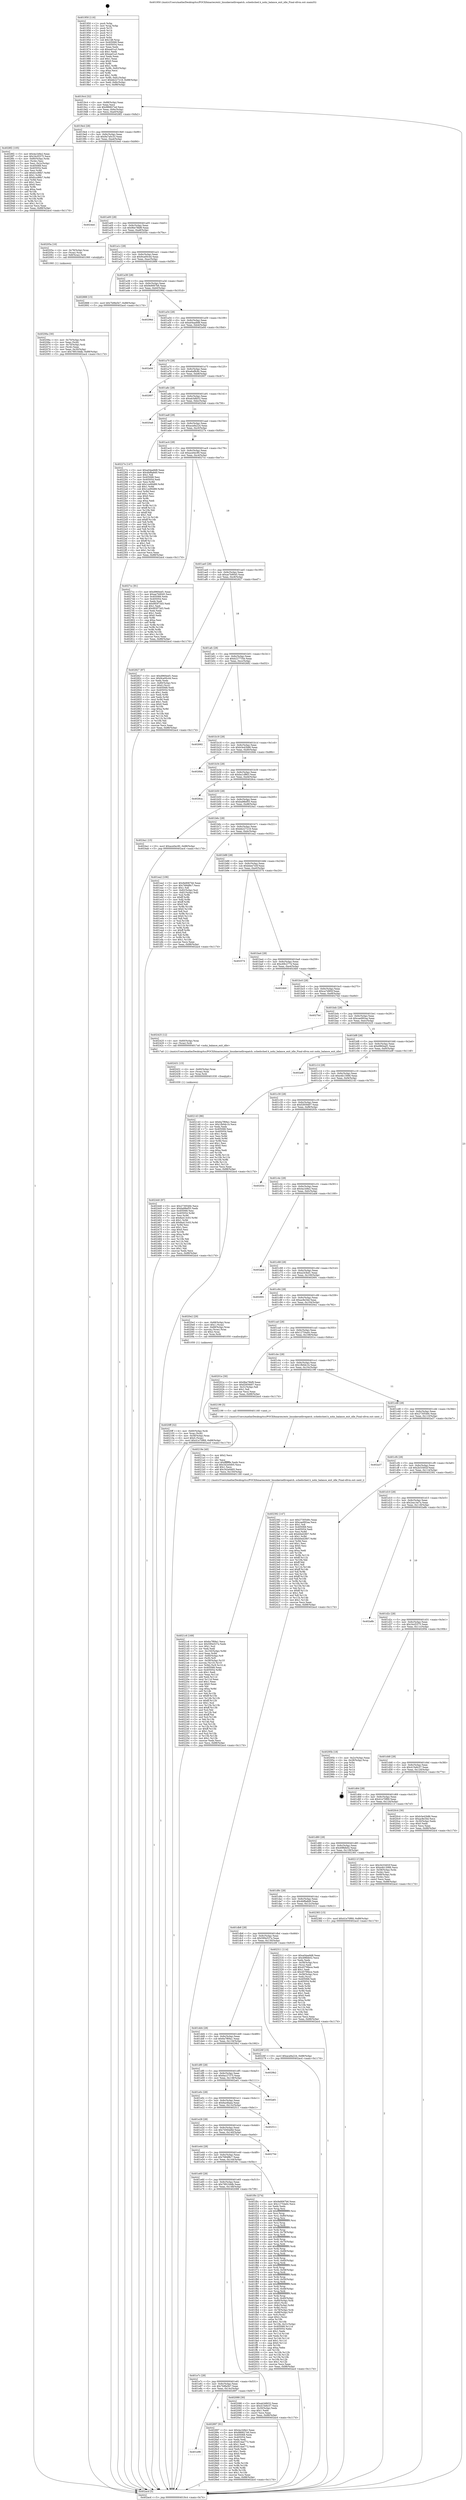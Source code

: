 digraph "0x401950" {
  label = "0x401950 (/mnt/c/Users/mathe/Desktop/tcc/POCII/binaries/extr_linuxkernellivepatch..schedsched.h_nohz_balance_exit_idle_Final-ollvm.out::main(0))"
  labelloc = "t"
  node[shape=record]

  Entry [label="",width=0.3,height=0.3,shape=circle,fillcolor=black,style=filled]
  "0x4019c4" [label="{
     0x4019c4 [32]\l
     | [instrs]\l
     &nbsp;&nbsp;0x4019c4 \<+6\>: mov -0x88(%rbp),%eax\l
     &nbsp;&nbsp;0x4019ca \<+2\>: mov %eax,%ecx\l
     &nbsp;&nbsp;0x4019cc \<+6\>: sub $0x986827ed,%ecx\l
     &nbsp;&nbsp;0x4019d2 \<+6\>: mov %eax,-0x9c(%rbp)\l
     &nbsp;&nbsp;0x4019d8 \<+6\>: mov %ecx,-0xa0(%rbp)\l
     &nbsp;&nbsp;0x4019de \<+6\>: je 00000000004028f2 \<main+0xfa2\>\l
  }"]
  "0x4028f2" [label="{
     0x4028f2 [105]\l
     | [instrs]\l
     &nbsp;&nbsp;0x4028f2 \<+5\>: mov $0x4a1b9e2,%eax\l
     &nbsp;&nbsp;0x4028f7 \<+5\>: mov $0x34cf2575,%ecx\l
     &nbsp;&nbsp;0x4028fc \<+4\>: mov -0x80(%rbp),%rdx\l
     &nbsp;&nbsp;0x402900 \<+2\>: mov (%rdx),%esi\l
     &nbsp;&nbsp;0x402902 \<+3\>: mov %esi,-0x2c(%rbp)\l
     &nbsp;&nbsp;0x402905 \<+7\>: mov 0x405068,%esi\l
     &nbsp;&nbsp;0x40290c \<+7\>: mov 0x405054,%edi\l
     &nbsp;&nbsp;0x402913 \<+3\>: mov %esi,%r8d\l
     &nbsp;&nbsp;0x402916 \<+7\>: add $0xfccc86b7,%r8d\l
     &nbsp;&nbsp;0x40291d \<+4\>: sub $0x1,%r8d\l
     &nbsp;&nbsp;0x402921 \<+7\>: sub $0xfccc86b7,%r8d\l
     &nbsp;&nbsp;0x402928 \<+4\>: imul %r8d,%esi\l
     &nbsp;&nbsp;0x40292c \<+3\>: and $0x1,%esi\l
     &nbsp;&nbsp;0x40292f \<+3\>: cmp $0x0,%esi\l
     &nbsp;&nbsp;0x402932 \<+4\>: sete %r9b\l
     &nbsp;&nbsp;0x402936 \<+3\>: cmp $0xa,%edi\l
     &nbsp;&nbsp;0x402939 \<+4\>: setl %r10b\l
     &nbsp;&nbsp;0x40293d \<+3\>: mov %r9b,%r11b\l
     &nbsp;&nbsp;0x402940 \<+3\>: and %r10b,%r11b\l
     &nbsp;&nbsp;0x402943 \<+3\>: xor %r10b,%r9b\l
     &nbsp;&nbsp;0x402946 \<+3\>: or %r9b,%r11b\l
     &nbsp;&nbsp;0x402949 \<+4\>: test $0x1,%r11b\l
     &nbsp;&nbsp;0x40294d \<+3\>: cmovne %ecx,%eax\l
     &nbsp;&nbsp;0x402950 \<+6\>: mov %eax,-0x88(%rbp)\l
     &nbsp;&nbsp;0x402956 \<+5\>: jmp 0000000000402acd \<main+0x117d\>\l
  }"]
  "0x4019e4" [label="{
     0x4019e4 [28]\l
     | [instrs]\l
     &nbsp;&nbsp;0x4019e4 \<+5\>: jmp 00000000004019e9 \<main+0x99\>\l
     &nbsp;&nbsp;0x4019e9 \<+6\>: mov -0x9c(%rbp),%eax\l
     &nbsp;&nbsp;0x4019ef \<+5\>: sub $0x9a7a0c33,%eax\l
     &nbsp;&nbsp;0x4019f4 \<+6\>: mov %eax,-0xa4(%rbp)\l
     &nbsp;&nbsp;0x4019fa \<+6\>: je 00000000004024ed \<main+0xb9d\>\l
  }"]
  Exit [label="",width=0.3,height=0.3,shape=circle,fillcolor=black,style=filled,peripheries=2]
  "0x4024ed" [label="{
     0x4024ed\l
  }", style=dashed]
  "0x401a00" [label="{
     0x401a00 [28]\l
     | [instrs]\l
     &nbsp;&nbsp;0x401a00 \<+5\>: jmp 0000000000401a05 \<main+0xb5\>\l
     &nbsp;&nbsp;0x401a05 \<+6\>: mov -0x9c(%rbp),%eax\l
     &nbsp;&nbsp;0x401a0b \<+5\>: sub $0x9be78bf9,%eax\l
     &nbsp;&nbsp;0x401a10 \<+6\>: mov %eax,-0xa8(%rbp)\l
     &nbsp;&nbsp;0x401a16 \<+6\>: je 000000000040205a \<main+0x70a\>\l
  }"]
  "0x401e98" [label="{
     0x401e98\l
  }", style=dashed]
  "0x40205a" [label="{
     0x40205a [16]\l
     | [instrs]\l
     &nbsp;&nbsp;0x40205a \<+4\>: mov -0x78(%rbp),%rax\l
     &nbsp;&nbsp;0x40205e \<+3\>: mov (%rax),%rax\l
     &nbsp;&nbsp;0x402061 \<+4\>: mov 0x8(%rax),%rdi\l
     &nbsp;&nbsp;0x402065 \<+5\>: call 0000000000401060 \<atoi@plt\>\l
     | [calls]\l
     &nbsp;&nbsp;0x401060 \{1\} (unknown)\l
  }"]
  "0x401a1c" [label="{
     0x401a1c [28]\l
     | [instrs]\l
     &nbsp;&nbsp;0x401a1c \<+5\>: jmp 0000000000401a21 \<main+0xd1\>\l
     &nbsp;&nbsp;0x401a21 \<+6\>: mov -0x9c(%rbp),%eax\l
     &nbsp;&nbsp;0x401a27 \<+5\>: sub $0x9ca00c44,%eax\l
     &nbsp;&nbsp;0x401a2c \<+6\>: mov %eax,-0xac(%rbp)\l
     &nbsp;&nbsp;0x401a32 \<+6\>: je 0000000000402888 \<main+0xf38\>\l
  }"]
  "0x402897" [label="{
     0x402897 [91]\l
     | [instrs]\l
     &nbsp;&nbsp;0x402897 \<+5\>: mov $0x4a1b9e2,%eax\l
     &nbsp;&nbsp;0x40289c \<+5\>: mov $0x986827ed,%ecx\l
     &nbsp;&nbsp;0x4028a1 \<+7\>: mov 0x405068,%edx\l
     &nbsp;&nbsp;0x4028a8 \<+7\>: mov 0x405054,%esi\l
     &nbsp;&nbsp;0x4028af \<+2\>: mov %edx,%edi\l
     &nbsp;&nbsp;0x4028b1 \<+6\>: sub $0x814ae772,%edi\l
     &nbsp;&nbsp;0x4028b7 \<+3\>: sub $0x1,%edi\l
     &nbsp;&nbsp;0x4028ba \<+6\>: add $0x814ae772,%edi\l
     &nbsp;&nbsp;0x4028c0 \<+3\>: imul %edi,%edx\l
     &nbsp;&nbsp;0x4028c3 \<+3\>: and $0x1,%edx\l
     &nbsp;&nbsp;0x4028c6 \<+3\>: cmp $0x0,%edx\l
     &nbsp;&nbsp;0x4028c9 \<+4\>: sete %r8b\l
     &nbsp;&nbsp;0x4028cd \<+3\>: cmp $0xa,%esi\l
     &nbsp;&nbsp;0x4028d0 \<+4\>: setl %r9b\l
     &nbsp;&nbsp;0x4028d4 \<+3\>: mov %r8b,%r10b\l
     &nbsp;&nbsp;0x4028d7 \<+3\>: and %r9b,%r10b\l
     &nbsp;&nbsp;0x4028da \<+3\>: xor %r9b,%r8b\l
     &nbsp;&nbsp;0x4028dd \<+3\>: or %r8b,%r10b\l
     &nbsp;&nbsp;0x4028e0 \<+4\>: test $0x1,%r10b\l
     &nbsp;&nbsp;0x4028e4 \<+3\>: cmovne %ecx,%eax\l
     &nbsp;&nbsp;0x4028e7 \<+6\>: mov %eax,-0x88(%rbp)\l
     &nbsp;&nbsp;0x4028ed \<+5\>: jmp 0000000000402acd \<main+0x117d\>\l
  }"]
  "0x402888" [label="{
     0x402888 [15]\l
     | [instrs]\l
     &nbsp;&nbsp;0x402888 \<+10\>: movl $0x7b9fa5b7,-0x88(%rbp)\l
     &nbsp;&nbsp;0x402892 \<+5\>: jmp 0000000000402acd \<main+0x117d\>\l
  }"]
  "0x401a38" [label="{
     0x401a38 [28]\l
     | [instrs]\l
     &nbsp;&nbsp;0x401a38 \<+5\>: jmp 0000000000401a3d \<main+0xed\>\l
     &nbsp;&nbsp;0x401a3d \<+6\>: mov -0x9c(%rbp),%eax\l
     &nbsp;&nbsp;0x401a43 \<+5\>: sub $0x9e9067b6,%eax\l
     &nbsp;&nbsp;0x401a48 \<+6\>: mov %eax,-0xb0(%rbp)\l
     &nbsp;&nbsp;0x401a4e \<+6\>: je 000000000040296d \<main+0x101d\>\l
  }"]
  "0x402440" [label="{
     0x402440 [97]\l
     | [instrs]\l
     &nbsp;&nbsp;0x402440 \<+5\>: mov $0x2730549c,%ecx\l
     &nbsp;&nbsp;0x402445 \<+5\>: mov $0xba98ef55,%edx\l
     &nbsp;&nbsp;0x40244a \<+7\>: mov 0x405068,%esi\l
     &nbsp;&nbsp;0x402451 \<+8\>: mov 0x405054,%r8d\l
     &nbsp;&nbsp;0x402459 \<+3\>: mov %esi,%r9d\l
     &nbsp;&nbsp;0x40245c \<+7\>: sub $0x8a413c03,%r9d\l
     &nbsp;&nbsp;0x402463 \<+4\>: sub $0x1,%r9d\l
     &nbsp;&nbsp;0x402467 \<+7\>: add $0x8a413c03,%r9d\l
     &nbsp;&nbsp;0x40246e \<+4\>: imul %r9d,%esi\l
     &nbsp;&nbsp;0x402472 \<+3\>: and $0x1,%esi\l
     &nbsp;&nbsp;0x402475 \<+3\>: cmp $0x0,%esi\l
     &nbsp;&nbsp;0x402478 \<+4\>: sete %r10b\l
     &nbsp;&nbsp;0x40247c \<+4\>: cmp $0xa,%r8d\l
     &nbsp;&nbsp;0x402480 \<+4\>: setl %r11b\l
     &nbsp;&nbsp;0x402484 \<+3\>: mov %r10b,%bl\l
     &nbsp;&nbsp;0x402487 \<+3\>: and %r11b,%bl\l
     &nbsp;&nbsp;0x40248a \<+3\>: xor %r11b,%r10b\l
     &nbsp;&nbsp;0x40248d \<+3\>: or %r10b,%bl\l
     &nbsp;&nbsp;0x402490 \<+3\>: test $0x1,%bl\l
     &nbsp;&nbsp;0x402493 \<+3\>: cmovne %edx,%ecx\l
     &nbsp;&nbsp;0x402496 \<+6\>: mov %ecx,-0x88(%rbp)\l
     &nbsp;&nbsp;0x40249c \<+5\>: jmp 0000000000402acd \<main+0x117d\>\l
  }"]
  "0x40296d" [label="{
     0x40296d\l
  }", style=dashed]
  "0x401a54" [label="{
     0x401a54 [28]\l
     | [instrs]\l
     &nbsp;&nbsp;0x401a54 \<+5\>: jmp 0000000000401a59 \<main+0x109\>\l
     &nbsp;&nbsp;0x401a59 \<+6\>: mov -0x9c(%rbp),%eax\l
     &nbsp;&nbsp;0x401a5f \<+5\>: sub $0xa04aa9d8,%eax\l
     &nbsp;&nbsp;0x401a64 \<+6\>: mov %eax,-0xb4(%rbp)\l
     &nbsp;&nbsp;0x401a6a \<+6\>: je 0000000000402a0d \<main+0x10bd\>\l
  }"]
  "0x402431" [label="{
     0x402431 [15]\l
     | [instrs]\l
     &nbsp;&nbsp;0x402431 \<+4\>: mov -0x60(%rbp),%rax\l
     &nbsp;&nbsp;0x402435 \<+3\>: mov (%rax),%rax\l
     &nbsp;&nbsp;0x402438 \<+3\>: mov %rax,%rdi\l
     &nbsp;&nbsp;0x40243b \<+5\>: call 0000000000401030 \<free@plt\>\l
     | [calls]\l
     &nbsp;&nbsp;0x401030 \{1\} (unknown)\l
  }"]
  "0x402a0d" [label="{
     0x402a0d\l
  }", style=dashed]
  "0x401a70" [label="{
     0x401a70 [28]\l
     | [instrs]\l
     &nbsp;&nbsp;0x401a70 \<+5\>: jmp 0000000000401a75 \<main+0x125\>\l
     &nbsp;&nbsp;0x401a75 \<+6\>: mov -0x9c(%rbp),%eax\l
     &nbsp;&nbsp;0x401a7b \<+5\>: sub $0xa6af8c8c,%eax\l
     &nbsp;&nbsp;0x401a80 \<+6\>: mov %eax,-0xb8(%rbp)\l
     &nbsp;&nbsp;0x401a86 \<+6\>: je 0000000000402607 \<main+0xcb7\>\l
  }"]
  "0x4021c6" [label="{
     0x4021c6 [169]\l
     | [instrs]\l
     &nbsp;&nbsp;0x4021c6 \<+5\>: mov $0x6a7f69a1,%ecx\l
     &nbsp;&nbsp;0x4021cb \<+5\>: mov $0x590e537e,%edx\l
     &nbsp;&nbsp;0x4021d0 \<+3\>: mov $0x1,%sil\l
     &nbsp;&nbsp;0x4021d3 \<+2\>: xor %edi,%edi\l
     &nbsp;&nbsp;0x4021d5 \<+7\>: mov -0x150(%rbp),%r8d\l
     &nbsp;&nbsp;0x4021dc \<+4\>: imul %eax,%r8d\l
     &nbsp;&nbsp;0x4021e0 \<+4\>: mov -0x60(%rbp),%r9\l
     &nbsp;&nbsp;0x4021e4 \<+3\>: mov (%r9),%r9\l
     &nbsp;&nbsp;0x4021e7 \<+4\>: mov -0x58(%rbp),%r10\l
     &nbsp;&nbsp;0x4021eb \<+3\>: movslq (%r10),%r10\l
     &nbsp;&nbsp;0x4021ee \<+4\>: mov %r8d,(%r9,%r10,4)\l
     &nbsp;&nbsp;0x4021f2 \<+7\>: mov 0x405068,%eax\l
     &nbsp;&nbsp;0x4021f9 \<+8\>: mov 0x405054,%r8d\l
     &nbsp;&nbsp;0x402201 \<+3\>: sub $0x1,%edi\l
     &nbsp;&nbsp;0x402204 \<+3\>: mov %eax,%r11d\l
     &nbsp;&nbsp;0x402207 \<+3\>: add %edi,%r11d\l
     &nbsp;&nbsp;0x40220a \<+4\>: imul %r11d,%eax\l
     &nbsp;&nbsp;0x40220e \<+3\>: and $0x1,%eax\l
     &nbsp;&nbsp;0x402211 \<+3\>: cmp $0x0,%eax\l
     &nbsp;&nbsp;0x402214 \<+3\>: sete %bl\l
     &nbsp;&nbsp;0x402217 \<+4\>: cmp $0xa,%r8d\l
     &nbsp;&nbsp;0x40221b \<+4\>: setl %r14b\l
     &nbsp;&nbsp;0x40221f \<+3\>: mov %bl,%r15b\l
     &nbsp;&nbsp;0x402222 \<+4\>: xor $0xff,%r15b\l
     &nbsp;&nbsp;0x402226 \<+3\>: mov %r14b,%r12b\l
     &nbsp;&nbsp;0x402229 \<+4\>: xor $0xff,%r12b\l
     &nbsp;&nbsp;0x40222d \<+4\>: xor $0x1,%sil\l
     &nbsp;&nbsp;0x402231 \<+3\>: mov %r15b,%r13b\l
     &nbsp;&nbsp;0x402234 \<+4\>: and $0xff,%r13b\l
     &nbsp;&nbsp;0x402238 \<+3\>: and %sil,%bl\l
     &nbsp;&nbsp;0x40223b \<+3\>: mov %r12b,%al\l
     &nbsp;&nbsp;0x40223e \<+2\>: and $0xff,%al\l
     &nbsp;&nbsp;0x402240 \<+3\>: and %sil,%r14b\l
     &nbsp;&nbsp;0x402243 \<+3\>: or %bl,%r13b\l
     &nbsp;&nbsp;0x402246 \<+3\>: or %r14b,%al\l
     &nbsp;&nbsp;0x402249 \<+3\>: xor %al,%r13b\l
     &nbsp;&nbsp;0x40224c \<+3\>: or %r12b,%r15b\l
     &nbsp;&nbsp;0x40224f \<+4\>: xor $0xff,%r15b\l
     &nbsp;&nbsp;0x402253 \<+4\>: or $0x1,%sil\l
     &nbsp;&nbsp;0x402257 \<+3\>: and %sil,%r15b\l
     &nbsp;&nbsp;0x40225a \<+3\>: or %r15b,%r13b\l
     &nbsp;&nbsp;0x40225d \<+4\>: test $0x1,%r13b\l
     &nbsp;&nbsp;0x402261 \<+3\>: cmovne %edx,%ecx\l
     &nbsp;&nbsp;0x402264 \<+6\>: mov %ecx,-0x88(%rbp)\l
     &nbsp;&nbsp;0x40226a \<+5\>: jmp 0000000000402acd \<main+0x117d\>\l
  }"]
  "0x402607" [label="{
     0x402607\l
  }", style=dashed]
  "0x401a8c" [label="{
     0x401a8c [28]\l
     | [instrs]\l
     &nbsp;&nbsp;0x401a8c \<+5\>: jmp 0000000000401a91 \<main+0x141\>\l
     &nbsp;&nbsp;0x401a91 \<+6\>: mov -0x9c(%rbp),%eax\l
     &nbsp;&nbsp;0x401a97 \<+5\>: sub $0xab3dfd32,%eax\l
     &nbsp;&nbsp;0x401a9c \<+6\>: mov %eax,-0xbc(%rbp)\l
     &nbsp;&nbsp;0x401aa2 \<+6\>: je 00000000004020a6 \<main+0x756\>\l
  }"]
  "0x40219e" [label="{
     0x40219e [40]\l
     | [instrs]\l
     &nbsp;&nbsp;0x40219e \<+5\>: mov $0x2,%ecx\l
     &nbsp;&nbsp;0x4021a3 \<+1\>: cltd\l
     &nbsp;&nbsp;0x4021a4 \<+2\>: idiv %ecx\l
     &nbsp;&nbsp;0x4021a6 \<+6\>: imul $0xfffffffe,%edx,%ecx\l
     &nbsp;&nbsp;0x4021ac \<+6\>: sub $0x342e0d05,%ecx\l
     &nbsp;&nbsp;0x4021b2 \<+3\>: add $0x1,%ecx\l
     &nbsp;&nbsp;0x4021b5 \<+6\>: add $0x342e0d05,%ecx\l
     &nbsp;&nbsp;0x4021bb \<+6\>: mov %ecx,-0x150(%rbp)\l
     &nbsp;&nbsp;0x4021c1 \<+5\>: call 0000000000401160 \<next_i\>\l
     | [calls]\l
     &nbsp;&nbsp;0x401160 \{1\} (/mnt/c/Users/mathe/Desktop/tcc/POCII/binaries/extr_linuxkernellivepatch..schedsched.h_nohz_balance_exit_idle_Final-ollvm.out::next_i)\l
  }"]
  "0x4020a6" [label="{
     0x4020a6\l
  }", style=dashed]
  "0x401aa8" [label="{
     0x401aa8 [28]\l
     | [instrs]\l
     &nbsp;&nbsp;0x401aa8 \<+5\>: jmp 0000000000401aad \<main+0x15d\>\l
     &nbsp;&nbsp;0x401aad \<+6\>: mov -0x9c(%rbp),%eax\l
     &nbsp;&nbsp;0x401ab3 \<+5\>: sub $0xaca9a224,%eax\l
     &nbsp;&nbsp;0x401ab8 \<+6\>: mov %eax,-0xc0(%rbp)\l
     &nbsp;&nbsp;0x401abe \<+6\>: je 000000000040227e \<main+0x92e\>\l
  }"]
  "0x4020ff" [label="{
     0x4020ff [32]\l
     | [instrs]\l
     &nbsp;&nbsp;0x4020ff \<+4\>: mov -0x60(%rbp),%rdi\l
     &nbsp;&nbsp;0x402103 \<+3\>: mov %rax,(%rdi)\l
     &nbsp;&nbsp;0x402106 \<+4\>: mov -0x58(%rbp),%rax\l
     &nbsp;&nbsp;0x40210a \<+6\>: movl $0x0,(%rax)\l
     &nbsp;&nbsp;0x402110 \<+10\>: movl $0x41e70f69,-0x88(%rbp)\l
     &nbsp;&nbsp;0x40211a \<+5\>: jmp 0000000000402acd \<main+0x117d\>\l
  }"]
  "0x40227e" [label="{
     0x40227e [147]\l
     | [instrs]\l
     &nbsp;&nbsp;0x40227e \<+5\>: mov $0xa04aa9d8,%eax\l
     &nbsp;&nbsp;0x402283 \<+5\>: mov $0x4bf8a8d0,%ecx\l
     &nbsp;&nbsp;0x402288 \<+2\>: mov $0x1,%dl\l
     &nbsp;&nbsp;0x40228a \<+7\>: mov 0x405068,%esi\l
     &nbsp;&nbsp;0x402291 \<+7\>: mov 0x405054,%edi\l
     &nbsp;&nbsp;0x402298 \<+3\>: mov %esi,%r8d\l
     &nbsp;&nbsp;0x40229b \<+7\>: add $0x1ce90d89,%r8d\l
     &nbsp;&nbsp;0x4022a2 \<+4\>: sub $0x1,%r8d\l
     &nbsp;&nbsp;0x4022a6 \<+7\>: sub $0x1ce90d89,%r8d\l
     &nbsp;&nbsp;0x4022ad \<+4\>: imul %r8d,%esi\l
     &nbsp;&nbsp;0x4022b1 \<+3\>: and $0x1,%esi\l
     &nbsp;&nbsp;0x4022b4 \<+3\>: cmp $0x0,%esi\l
     &nbsp;&nbsp;0x4022b7 \<+4\>: sete %r9b\l
     &nbsp;&nbsp;0x4022bb \<+3\>: cmp $0xa,%edi\l
     &nbsp;&nbsp;0x4022be \<+4\>: setl %r10b\l
     &nbsp;&nbsp;0x4022c2 \<+3\>: mov %r9b,%r11b\l
     &nbsp;&nbsp;0x4022c5 \<+4\>: xor $0xff,%r11b\l
     &nbsp;&nbsp;0x4022c9 \<+3\>: mov %r10b,%bl\l
     &nbsp;&nbsp;0x4022cc \<+3\>: xor $0xff,%bl\l
     &nbsp;&nbsp;0x4022cf \<+3\>: xor $0x1,%dl\l
     &nbsp;&nbsp;0x4022d2 \<+3\>: mov %r11b,%r14b\l
     &nbsp;&nbsp;0x4022d5 \<+4\>: and $0xff,%r14b\l
     &nbsp;&nbsp;0x4022d9 \<+3\>: and %dl,%r9b\l
     &nbsp;&nbsp;0x4022dc \<+3\>: mov %bl,%r15b\l
     &nbsp;&nbsp;0x4022df \<+4\>: and $0xff,%r15b\l
     &nbsp;&nbsp;0x4022e3 \<+3\>: and %dl,%r10b\l
     &nbsp;&nbsp;0x4022e6 \<+3\>: or %r9b,%r14b\l
     &nbsp;&nbsp;0x4022e9 \<+3\>: or %r10b,%r15b\l
     &nbsp;&nbsp;0x4022ec \<+3\>: xor %r15b,%r14b\l
     &nbsp;&nbsp;0x4022ef \<+3\>: or %bl,%r11b\l
     &nbsp;&nbsp;0x4022f2 \<+4\>: xor $0xff,%r11b\l
     &nbsp;&nbsp;0x4022f6 \<+3\>: or $0x1,%dl\l
     &nbsp;&nbsp;0x4022f9 \<+3\>: and %dl,%r11b\l
     &nbsp;&nbsp;0x4022fc \<+3\>: or %r11b,%r14b\l
     &nbsp;&nbsp;0x4022ff \<+4\>: test $0x1,%r14b\l
     &nbsp;&nbsp;0x402303 \<+3\>: cmovne %ecx,%eax\l
     &nbsp;&nbsp;0x402306 \<+6\>: mov %eax,-0x88(%rbp)\l
     &nbsp;&nbsp;0x40230c \<+5\>: jmp 0000000000402acd \<main+0x117d\>\l
  }"]
  "0x401ac4" [label="{
     0x401ac4 [28]\l
     | [instrs]\l
     &nbsp;&nbsp;0x401ac4 \<+5\>: jmp 0000000000401ac9 \<main+0x179\>\l
     &nbsp;&nbsp;0x401ac9 \<+6\>: mov -0x9c(%rbp),%eax\l
     &nbsp;&nbsp;0x401acf \<+5\>: sub $0xace0ec90,%eax\l
     &nbsp;&nbsp;0x401ad4 \<+6\>: mov %eax,-0xc4(%rbp)\l
     &nbsp;&nbsp;0x401ada \<+6\>: je 00000000004027cc \<main+0xe7c\>\l
  }"]
  "0x401e7c" [label="{
     0x401e7c [28]\l
     | [instrs]\l
     &nbsp;&nbsp;0x401e7c \<+5\>: jmp 0000000000401e81 \<main+0x531\>\l
     &nbsp;&nbsp;0x401e81 \<+6\>: mov -0x9c(%rbp),%eax\l
     &nbsp;&nbsp;0x401e87 \<+5\>: sub $0x7b9fa5b7,%eax\l
     &nbsp;&nbsp;0x401e8c \<+6\>: mov %eax,-0x14c(%rbp)\l
     &nbsp;&nbsp;0x401e92 \<+6\>: je 0000000000402897 \<main+0xf47\>\l
  }"]
  "0x4027cc" [label="{
     0x4027cc [91]\l
     | [instrs]\l
     &nbsp;&nbsp;0x4027cc \<+5\>: mov $0xd960eef1,%eax\l
     &nbsp;&nbsp;0x4027d1 \<+5\>: mov $0xae7b9045,%ecx\l
     &nbsp;&nbsp;0x4027d6 \<+7\>: mov 0x405068,%edx\l
     &nbsp;&nbsp;0x4027dd \<+7\>: mov 0x405054,%esi\l
     &nbsp;&nbsp;0x4027e4 \<+2\>: mov %edx,%edi\l
     &nbsp;&nbsp;0x4027e6 \<+6\>: sub $0x993f73d3,%edi\l
     &nbsp;&nbsp;0x4027ec \<+3\>: sub $0x1,%edi\l
     &nbsp;&nbsp;0x4027ef \<+6\>: add $0x993f73d3,%edi\l
     &nbsp;&nbsp;0x4027f5 \<+3\>: imul %edi,%edx\l
     &nbsp;&nbsp;0x4027f8 \<+3\>: and $0x1,%edx\l
     &nbsp;&nbsp;0x4027fb \<+3\>: cmp $0x0,%edx\l
     &nbsp;&nbsp;0x4027fe \<+4\>: sete %r8b\l
     &nbsp;&nbsp;0x402802 \<+3\>: cmp $0xa,%esi\l
     &nbsp;&nbsp;0x402805 \<+4\>: setl %r9b\l
     &nbsp;&nbsp;0x402809 \<+3\>: mov %r8b,%r10b\l
     &nbsp;&nbsp;0x40280c \<+3\>: and %r9b,%r10b\l
     &nbsp;&nbsp;0x40280f \<+3\>: xor %r9b,%r8b\l
     &nbsp;&nbsp;0x402812 \<+3\>: or %r8b,%r10b\l
     &nbsp;&nbsp;0x402815 \<+4\>: test $0x1,%r10b\l
     &nbsp;&nbsp;0x402819 \<+3\>: cmovne %ecx,%eax\l
     &nbsp;&nbsp;0x40281c \<+6\>: mov %eax,-0x88(%rbp)\l
     &nbsp;&nbsp;0x402822 \<+5\>: jmp 0000000000402acd \<main+0x117d\>\l
  }"]
  "0x401ae0" [label="{
     0x401ae0 [28]\l
     | [instrs]\l
     &nbsp;&nbsp;0x401ae0 \<+5\>: jmp 0000000000401ae5 \<main+0x195\>\l
     &nbsp;&nbsp;0x401ae5 \<+6\>: mov -0x9c(%rbp),%eax\l
     &nbsp;&nbsp;0x401aeb \<+5\>: sub $0xae7b9045,%eax\l
     &nbsp;&nbsp;0x401af0 \<+6\>: mov %eax,-0xc8(%rbp)\l
     &nbsp;&nbsp;0x401af6 \<+6\>: je 0000000000402827 \<main+0xed7\>\l
  }"]
  "0x402088" [label="{
     0x402088 [30]\l
     | [instrs]\l
     &nbsp;&nbsp;0x402088 \<+5\>: mov $0xab3dfd32,%eax\l
     &nbsp;&nbsp;0x40208d \<+5\>: mov $0x415e6c57,%ecx\l
     &nbsp;&nbsp;0x402092 \<+3\>: mov -0x30(%rbp),%edx\l
     &nbsp;&nbsp;0x402095 \<+3\>: cmp $0x1,%edx\l
     &nbsp;&nbsp;0x402098 \<+3\>: cmovl %ecx,%eax\l
     &nbsp;&nbsp;0x40209b \<+6\>: mov %eax,-0x88(%rbp)\l
     &nbsp;&nbsp;0x4020a1 \<+5\>: jmp 0000000000402acd \<main+0x117d\>\l
  }"]
  "0x402827" [label="{
     0x402827 [97]\l
     | [instrs]\l
     &nbsp;&nbsp;0x402827 \<+5\>: mov $0xd960eef1,%eax\l
     &nbsp;&nbsp;0x40282c \<+5\>: mov $0x9ca00c44,%ecx\l
     &nbsp;&nbsp;0x402831 \<+2\>: xor %edx,%edx\l
     &nbsp;&nbsp;0x402833 \<+4\>: mov -0x80(%rbp),%rsi\l
     &nbsp;&nbsp;0x402837 \<+6\>: movl $0x0,(%rsi)\l
     &nbsp;&nbsp;0x40283d \<+7\>: mov 0x405068,%edi\l
     &nbsp;&nbsp;0x402844 \<+8\>: mov 0x405054,%r8d\l
     &nbsp;&nbsp;0x40284c \<+3\>: sub $0x1,%edx\l
     &nbsp;&nbsp;0x40284f \<+3\>: mov %edi,%r9d\l
     &nbsp;&nbsp;0x402852 \<+3\>: add %edx,%r9d\l
     &nbsp;&nbsp;0x402855 \<+4\>: imul %r9d,%edi\l
     &nbsp;&nbsp;0x402859 \<+3\>: and $0x1,%edi\l
     &nbsp;&nbsp;0x40285c \<+3\>: cmp $0x0,%edi\l
     &nbsp;&nbsp;0x40285f \<+4\>: sete %r10b\l
     &nbsp;&nbsp;0x402863 \<+4\>: cmp $0xa,%r8d\l
     &nbsp;&nbsp;0x402867 \<+4\>: setl %r11b\l
     &nbsp;&nbsp;0x40286b \<+3\>: mov %r10b,%bl\l
     &nbsp;&nbsp;0x40286e \<+3\>: and %r11b,%bl\l
     &nbsp;&nbsp;0x402871 \<+3\>: xor %r11b,%r10b\l
     &nbsp;&nbsp;0x402874 \<+3\>: or %r10b,%bl\l
     &nbsp;&nbsp;0x402877 \<+3\>: test $0x1,%bl\l
     &nbsp;&nbsp;0x40287a \<+3\>: cmovne %ecx,%eax\l
     &nbsp;&nbsp;0x40287d \<+6\>: mov %eax,-0x88(%rbp)\l
     &nbsp;&nbsp;0x402883 \<+5\>: jmp 0000000000402acd \<main+0x117d\>\l
  }"]
  "0x401afc" [label="{
     0x401afc [28]\l
     | [instrs]\l
     &nbsp;&nbsp;0x401afc \<+5\>: jmp 0000000000401b01 \<main+0x1b1\>\l
     &nbsp;&nbsp;0x401b01 \<+6\>: mov -0x9c(%rbp),%eax\l
     &nbsp;&nbsp;0x401b07 \<+5\>: sub $0xb227735e,%eax\l
     &nbsp;&nbsp;0x401b0c \<+6\>: mov %eax,-0xcc(%rbp)\l
     &nbsp;&nbsp;0x401b12 \<+6\>: je 0000000000402682 \<main+0xd32\>\l
  }"]
  "0x40206a" [label="{
     0x40206a [30]\l
     | [instrs]\l
     &nbsp;&nbsp;0x40206a \<+4\>: mov -0x70(%rbp),%rdi\l
     &nbsp;&nbsp;0x40206e \<+2\>: mov %eax,(%rdi)\l
     &nbsp;&nbsp;0x402070 \<+4\>: mov -0x70(%rbp),%rdi\l
     &nbsp;&nbsp;0x402074 \<+2\>: mov (%rdi),%eax\l
     &nbsp;&nbsp;0x402076 \<+3\>: mov %eax,-0x30(%rbp)\l
     &nbsp;&nbsp;0x402079 \<+10\>: movl $0x78910ddb,-0x88(%rbp)\l
     &nbsp;&nbsp;0x402083 \<+5\>: jmp 0000000000402acd \<main+0x117d\>\l
  }"]
  "0x402682" [label="{
     0x402682\l
  }", style=dashed]
  "0x401b18" [label="{
     0x401b18 [28]\l
     | [instrs]\l
     &nbsp;&nbsp;0x401b18 \<+5\>: jmp 0000000000401b1d \<main+0x1cd\>\l
     &nbsp;&nbsp;0x401b1d \<+6\>: mov -0x9c(%rbp),%eax\l
     &nbsp;&nbsp;0x401b23 \<+5\>: sub $0xb3e42b86,%eax\l
     &nbsp;&nbsp;0x401b28 \<+6\>: mov %eax,-0xd0(%rbp)\l
     &nbsp;&nbsp;0x401b2e \<+6\>: je 00000000004026bb \<main+0xd6b\>\l
  }"]
  "0x401e60" [label="{
     0x401e60 [28]\l
     | [instrs]\l
     &nbsp;&nbsp;0x401e60 \<+5\>: jmp 0000000000401e65 \<main+0x515\>\l
     &nbsp;&nbsp;0x401e65 \<+6\>: mov -0x9c(%rbp),%eax\l
     &nbsp;&nbsp;0x401e6b \<+5\>: sub $0x78910ddb,%eax\l
     &nbsp;&nbsp;0x401e70 \<+6\>: mov %eax,-0x148(%rbp)\l
     &nbsp;&nbsp;0x401e76 \<+6\>: je 0000000000402088 \<main+0x738\>\l
  }"]
  "0x4026bb" [label="{
     0x4026bb\l
  }", style=dashed]
  "0x401b34" [label="{
     0x401b34 [28]\l
     | [instrs]\l
     &nbsp;&nbsp;0x401b34 \<+5\>: jmp 0000000000401b39 \<main+0x1e9\>\l
     &nbsp;&nbsp;0x401b39 \<+6\>: mov -0x9c(%rbp),%eax\l
     &nbsp;&nbsp;0x401b3f \<+5\>: sub $0xba1cf863,%eax\l
     &nbsp;&nbsp;0x401b44 \<+6\>: mov %eax,-0xd4(%rbp)\l
     &nbsp;&nbsp;0x401b4a \<+6\>: je 00000000004026ca \<main+0xd7a\>\l
  }"]
  "0x401f0c" [label="{
     0x401f0c [274]\l
     | [instrs]\l
     &nbsp;&nbsp;0x401f0c \<+5\>: mov $0x9e9067b6,%eax\l
     &nbsp;&nbsp;0x401f11 \<+5\>: mov $0x12754a0c,%ecx\l
     &nbsp;&nbsp;0x401f16 \<+2\>: xor %edx,%edx\l
     &nbsp;&nbsp;0x401f18 \<+3\>: mov %rsp,%rsi\l
     &nbsp;&nbsp;0x401f1b \<+4\>: add $0xfffffffffffffff0,%rsi\l
     &nbsp;&nbsp;0x401f1f \<+3\>: mov %rsi,%rsp\l
     &nbsp;&nbsp;0x401f22 \<+4\>: mov %rsi,-0x80(%rbp)\l
     &nbsp;&nbsp;0x401f26 \<+3\>: mov %rsp,%rsi\l
     &nbsp;&nbsp;0x401f29 \<+4\>: add $0xfffffffffffffff0,%rsi\l
     &nbsp;&nbsp;0x401f2d \<+3\>: mov %rsi,%rsp\l
     &nbsp;&nbsp;0x401f30 \<+3\>: mov %rsp,%rdi\l
     &nbsp;&nbsp;0x401f33 \<+4\>: add $0xfffffffffffffff0,%rdi\l
     &nbsp;&nbsp;0x401f37 \<+3\>: mov %rdi,%rsp\l
     &nbsp;&nbsp;0x401f3a \<+4\>: mov %rdi,-0x78(%rbp)\l
     &nbsp;&nbsp;0x401f3e \<+3\>: mov %rsp,%rdi\l
     &nbsp;&nbsp;0x401f41 \<+4\>: add $0xfffffffffffffff0,%rdi\l
     &nbsp;&nbsp;0x401f45 \<+3\>: mov %rdi,%rsp\l
     &nbsp;&nbsp;0x401f48 \<+4\>: mov %rdi,-0x70(%rbp)\l
     &nbsp;&nbsp;0x401f4c \<+3\>: mov %rsp,%rdi\l
     &nbsp;&nbsp;0x401f4f \<+4\>: add $0xfffffffffffffff0,%rdi\l
     &nbsp;&nbsp;0x401f53 \<+3\>: mov %rdi,%rsp\l
     &nbsp;&nbsp;0x401f56 \<+4\>: mov %rdi,-0x68(%rbp)\l
     &nbsp;&nbsp;0x401f5a \<+3\>: mov %rsp,%rdi\l
     &nbsp;&nbsp;0x401f5d \<+4\>: add $0xfffffffffffffff0,%rdi\l
     &nbsp;&nbsp;0x401f61 \<+3\>: mov %rdi,%rsp\l
     &nbsp;&nbsp;0x401f64 \<+4\>: mov %rdi,-0x60(%rbp)\l
     &nbsp;&nbsp;0x401f68 \<+3\>: mov %rsp,%rdi\l
     &nbsp;&nbsp;0x401f6b \<+4\>: add $0xfffffffffffffff0,%rdi\l
     &nbsp;&nbsp;0x401f6f \<+3\>: mov %rdi,%rsp\l
     &nbsp;&nbsp;0x401f72 \<+4\>: mov %rdi,-0x58(%rbp)\l
     &nbsp;&nbsp;0x401f76 \<+3\>: mov %rsp,%rdi\l
     &nbsp;&nbsp;0x401f79 \<+4\>: add $0xfffffffffffffff0,%rdi\l
     &nbsp;&nbsp;0x401f7d \<+3\>: mov %rdi,%rsp\l
     &nbsp;&nbsp;0x401f80 \<+4\>: mov %rdi,-0x50(%rbp)\l
     &nbsp;&nbsp;0x401f84 \<+3\>: mov %rsp,%rdi\l
     &nbsp;&nbsp;0x401f87 \<+4\>: add $0xfffffffffffffff0,%rdi\l
     &nbsp;&nbsp;0x401f8b \<+3\>: mov %rdi,%rsp\l
     &nbsp;&nbsp;0x401f8e \<+4\>: mov %rdi,-0x48(%rbp)\l
     &nbsp;&nbsp;0x401f92 \<+3\>: mov %rsp,%rdi\l
     &nbsp;&nbsp;0x401f95 \<+4\>: add $0xfffffffffffffff0,%rdi\l
     &nbsp;&nbsp;0x401f99 \<+3\>: mov %rdi,%rsp\l
     &nbsp;&nbsp;0x401f9c \<+4\>: mov %rdi,-0x40(%rbp)\l
     &nbsp;&nbsp;0x401fa0 \<+4\>: mov -0x80(%rbp),%rdi\l
     &nbsp;&nbsp;0x401fa4 \<+6\>: movl $0x0,(%rdi)\l
     &nbsp;&nbsp;0x401faa \<+7\>: mov -0x8c(%rbp),%r8d\l
     &nbsp;&nbsp;0x401fb1 \<+3\>: mov %r8d,(%rsi)\l
     &nbsp;&nbsp;0x401fb4 \<+4\>: mov -0x78(%rbp),%rdi\l
     &nbsp;&nbsp;0x401fb8 \<+7\>: mov -0x98(%rbp),%r9\l
     &nbsp;&nbsp;0x401fbf \<+3\>: mov %r9,(%rdi)\l
     &nbsp;&nbsp;0x401fc2 \<+3\>: cmpl $0x2,(%rsi)\l
     &nbsp;&nbsp;0x401fc5 \<+4\>: setne %r10b\l
     &nbsp;&nbsp;0x401fc9 \<+4\>: and $0x1,%r10b\l
     &nbsp;&nbsp;0x401fcd \<+4\>: mov %r10b,-0x31(%rbp)\l
     &nbsp;&nbsp;0x401fd1 \<+8\>: mov 0x405068,%r11d\l
     &nbsp;&nbsp;0x401fd9 \<+7\>: mov 0x405054,%ebx\l
     &nbsp;&nbsp;0x401fe0 \<+3\>: sub $0x1,%edx\l
     &nbsp;&nbsp;0x401fe3 \<+3\>: mov %r11d,%r14d\l
     &nbsp;&nbsp;0x401fe6 \<+3\>: add %edx,%r14d\l
     &nbsp;&nbsp;0x401fe9 \<+4\>: imul %r14d,%r11d\l
     &nbsp;&nbsp;0x401fed \<+4\>: and $0x1,%r11d\l
     &nbsp;&nbsp;0x401ff1 \<+4\>: cmp $0x0,%r11d\l
     &nbsp;&nbsp;0x401ff5 \<+4\>: sete %r10b\l
     &nbsp;&nbsp;0x401ff9 \<+3\>: cmp $0xa,%ebx\l
     &nbsp;&nbsp;0x401ffc \<+4\>: setl %r15b\l
     &nbsp;&nbsp;0x402000 \<+3\>: mov %r10b,%r12b\l
     &nbsp;&nbsp;0x402003 \<+3\>: and %r15b,%r12b\l
     &nbsp;&nbsp;0x402006 \<+3\>: xor %r15b,%r10b\l
     &nbsp;&nbsp;0x402009 \<+3\>: or %r10b,%r12b\l
     &nbsp;&nbsp;0x40200c \<+4\>: test $0x1,%r12b\l
     &nbsp;&nbsp;0x402010 \<+3\>: cmovne %ecx,%eax\l
     &nbsp;&nbsp;0x402013 \<+6\>: mov %eax,-0x88(%rbp)\l
     &nbsp;&nbsp;0x402019 \<+5\>: jmp 0000000000402acd \<main+0x117d\>\l
  }"]
  "0x4026ca" [label="{
     0x4026ca\l
  }", style=dashed]
  "0x401b50" [label="{
     0x401b50 [28]\l
     | [instrs]\l
     &nbsp;&nbsp;0x401b50 \<+5\>: jmp 0000000000401b55 \<main+0x205\>\l
     &nbsp;&nbsp;0x401b55 \<+6\>: mov -0x9c(%rbp),%eax\l
     &nbsp;&nbsp;0x401b5b \<+5\>: sub $0xba98ef55,%eax\l
     &nbsp;&nbsp;0x401b60 \<+6\>: mov %eax,-0xd8(%rbp)\l
     &nbsp;&nbsp;0x401b66 \<+6\>: je 00000000004024a1 \<main+0xb51\>\l
  }"]
  "0x401e44" [label="{
     0x401e44 [28]\l
     | [instrs]\l
     &nbsp;&nbsp;0x401e44 \<+5\>: jmp 0000000000401e49 \<main+0x4f9\>\l
     &nbsp;&nbsp;0x401e49 \<+6\>: mov -0x9c(%rbp),%eax\l
     &nbsp;&nbsp;0x401e4f \<+5\>: sub $0x7684f8c7,%eax\l
     &nbsp;&nbsp;0x401e54 \<+6\>: mov %eax,-0x144(%rbp)\l
     &nbsp;&nbsp;0x401e5a \<+6\>: je 0000000000401f0c \<main+0x5bc\>\l
  }"]
  "0x4024a1" [label="{
     0x4024a1 [15]\l
     | [instrs]\l
     &nbsp;&nbsp;0x4024a1 \<+10\>: movl $0xace0ec90,-0x88(%rbp)\l
     &nbsp;&nbsp;0x4024ab \<+5\>: jmp 0000000000402acd \<main+0x117d\>\l
  }"]
  "0x401b6c" [label="{
     0x401b6c [28]\l
     | [instrs]\l
     &nbsp;&nbsp;0x401b6c \<+5\>: jmp 0000000000401b71 \<main+0x221\>\l
     &nbsp;&nbsp;0x401b71 \<+6\>: mov -0x9c(%rbp),%eax\l
     &nbsp;&nbsp;0x401b77 \<+5\>: sub $0xbb227218,%eax\l
     &nbsp;&nbsp;0x401b7c \<+6\>: mov %eax,-0xdc(%rbp)\l
     &nbsp;&nbsp;0x401b82 \<+6\>: je 0000000000401ea2 \<main+0x552\>\l
  }"]
  "0x40275d" [label="{
     0x40275d\l
  }", style=dashed]
  "0x401ea2" [label="{
     0x401ea2 [106]\l
     | [instrs]\l
     &nbsp;&nbsp;0x401ea2 \<+5\>: mov $0x9e9067b6,%eax\l
     &nbsp;&nbsp;0x401ea7 \<+5\>: mov $0x7684f8c7,%ecx\l
     &nbsp;&nbsp;0x401eac \<+2\>: mov $0x1,%dl\l
     &nbsp;&nbsp;0x401eae \<+7\>: mov -0x82(%rbp),%sil\l
     &nbsp;&nbsp;0x401eb5 \<+7\>: mov -0x81(%rbp),%dil\l
     &nbsp;&nbsp;0x401ebc \<+3\>: mov %sil,%r8b\l
     &nbsp;&nbsp;0x401ebf \<+4\>: xor $0xff,%r8b\l
     &nbsp;&nbsp;0x401ec3 \<+3\>: mov %dil,%r9b\l
     &nbsp;&nbsp;0x401ec6 \<+4\>: xor $0xff,%r9b\l
     &nbsp;&nbsp;0x401eca \<+3\>: xor $0x0,%dl\l
     &nbsp;&nbsp;0x401ecd \<+3\>: mov %r8b,%r10b\l
     &nbsp;&nbsp;0x401ed0 \<+4\>: and $0x0,%r10b\l
     &nbsp;&nbsp;0x401ed4 \<+3\>: and %dl,%sil\l
     &nbsp;&nbsp;0x401ed7 \<+3\>: mov %r9b,%r11b\l
     &nbsp;&nbsp;0x401eda \<+4\>: and $0x0,%r11b\l
     &nbsp;&nbsp;0x401ede \<+3\>: and %dl,%dil\l
     &nbsp;&nbsp;0x401ee1 \<+3\>: or %sil,%r10b\l
     &nbsp;&nbsp;0x401ee4 \<+3\>: or %dil,%r11b\l
     &nbsp;&nbsp;0x401ee7 \<+3\>: xor %r11b,%r10b\l
     &nbsp;&nbsp;0x401eea \<+3\>: or %r9b,%r8b\l
     &nbsp;&nbsp;0x401eed \<+4\>: xor $0xff,%r8b\l
     &nbsp;&nbsp;0x401ef1 \<+3\>: or $0x0,%dl\l
     &nbsp;&nbsp;0x401ef4 \<+3\>: and %dl,%r8b\l
     &nbsp;&nbsp;0x401ef7 \<+3\>: or %r8b,%r10b\l
     &nbsp;&nbsp;0x401efa \<+4\>: test $0x1,%r10b\l
     &nbsp;&nbsp;0x401efe \<+3\>: cmovne %ecx,%eax\l
     &nbsp;&nbsp;0x401f01 \<+6\>: mov %eax,-0x88(%rbp)\l
     &nbsp;&nbsp;0x401f07 \<+5\>: jmp 0000000000402acd \<main+0x117d\>\l
  }"]
  "0x401b88" [label="{
     0x401b88 [28]\l
     | [instrs]\l
     &nbsp;&nbsp;0x401b88 \<+5\>: jmp 0000000000401b8d \<main+0x23d\>\l
     &nbsp;&nbsp;0x401b8d \<+6\>: mov -0x9c(%rbp),%eax\l
     &nbsp;&nbsp;0x401b93 \<+5\>: sub $0xbbee7e5f,%eax\l
     &nbsp;&nbsp;0x401b98 \<+6\>: mov %eax,-0xe0(%rbp)\l
     &nbsp;&nbsp;0x401b9e \<+6\>: je 0000000000402574 \<main+0xc24\>\l
  }"]
  "0x402acd" [label="{
     0x402acd [5]\l
     | [instrs]\l
     &nbsp;&nbsp;0x402acd \<+5\>: jmp 00000000004019c4 \<main+0x74\>\l
  }"]
  "0x401950" [label="{
     0x401950 [116]\l
     | [instrs]\l
     &nbsp;&nbsp;0x401950 \<+1\>: push %rbp\l
     &nbsp;&nbsp;0x401951 \<+3\>: mov %rsp,%rbp\l
     &nbsp;&nbsp;0x401954 \<+2\>: push %r15\l
     &nbsp;&nbsp;0x401956 \<+2\>: push %r14\l
     &nbsp;&nbsp;0x401958 \<+2\>: push %r13\l
     &nbsp;&nbsp;0x40195a \<+2\>: push %r12\l
     &nbsp;&nbsp;0x40195c \<+1\>: push %rbx\l
     &nbsp;&nbsp;0x40195d \<+7\>: sub $0x148,%rsp\l
     &nbsp;&nbsp;0x401964 \<+7\>: mov 0x405068,%eax\l
     &nbsp;&nbsp;0x40196b \<+7\>: mov 0x405054,%ecx\l
     &nbsp;&nbsp;0x401972 \<+2\>: mov %eax,%edx\l
     &nbsp;&nbsp;0x401974 \<+6\>: sub $0xea01a3,%edx\l
     &nbsp;&nbsp;0x40197a \<+3\>: sub $0x1,%edx\l
     &nbsp;&nbsp;0x40197d \<+6\>: add $0xea01a3,%edx\l
     &nbsp;&nbsp;0x401983 \<+3\>: imul %edx,%eax\l
     &nbsp;&nbsp;0x401986 \<+3\>: and $0x1,%eax\l
     &nbsp;&nbsp;0x401989 \<+3\>: cmp $0x0,%eax\l
     &nbsp;&nbsp;0x40198c \<+4\>: sete %r8b\l
     &nbsp;&nbsp;0x401990 \<+4\>: and $0x1,%r8b\l
     &nbsp;&nbsp;0x401994 \<+7\>: mov %r8b,-0x82(%rbp)\l
     &nbsp;&nbsp;0x40199b \<+3\>: cmp $0xa,%ecx\l
     &nbsp;&nbsp;0x40199e \<+4\>: setl %r8b\l
     &nbsp;&nbsp;0x4019a2 \<+4\>: and $0x1,%r8b\l
     &nbsp;&nbsp;0x4019a6 \<+7\>: mov %r8b,-0x81(%rbp)\l
     &nbsp;&nbsp;0x4019ad \<+10\>: movl $0xbb227218,-0x88(%rbp)\l
     &nbsp;&nbsp;0x4019b7 \<+6\>: mov %edi,-0x8c(%rbp)\l
     &nbsp;&nbsp;0x4019bd \<+7\>: mov %rsi,-0x98(%rbp)\l
  }"]
  "0x401e28" [label="{
     0x401e28 [28]\l
     | [instrs]\l
     &nbsp;&nbsp;0x401e28 \<+5\>: jmp 0000000000401e2d \<main+0x4dd\>\l
     &nbsp;&nbsp;0x401e2d \<+6\>: mov -0x9c(%rbp),%eax\l
     &nbsp;&nbsp;0x401e33 \<+5\>: sub $0x74564e6d,%eax\l
     &nbsp;&nbsp;0x401e38 \<+6\>: mov %eax,-0x140(%rbp)\l
     &nbsp;&nbsp;0x401e3e \<+6\>: je 000000000040275d \<main+0xe0d\>\l
  }"]
  "0x402574" [label="{
     0x402574\l
  }", style=dashed]
  "0x401ba4" [label="{
     0x401ba4 [28]\l
     | [instrs]\l
     &nbsp;&nbsp;0x401ba4 \<+5\>: jmp 0000000000401ba9 \<main+0x259\>\l
     &nbsp;&nbsp;0x401ba9 \<+6\>: mov -0x9c(%rbp),%eax\l
     &nbsp;&nbsp;0x401baf \<+5\>: sub $0xc69c2774,%eax\l
     &nbsp;&nbsp;0x401bb4 \<+6\>: mov %eax,-0xe4(%rbp)\l
     &nbsp;&nbsp;0x401bba \<+6\>: je 00000000004024b0 \<main+0xb60\>\l
  }"]
  "0x402511" [label="{
     0x402511\l
  }", style=dashed]
  "0x4024b0" [label="{
     0x4024b0\l
  }", style=dashed]
  "0x401bc0" [label="{
     0x401bc0 [28]\l
     | [instrs]\l
     &nbsp;&nbsp;0x401bc0 \<+5\>: jmp 0000000000401bc5 \<main+0x275\>\l
     &nbsp;&nbsp;0x401bc5 \<+6\>: mov -0x9c(%rbp),%eax\l
     &nbsp;&nbsp;0x401bcb \<+5\>: sub $0xca7d9f2f,%eax\l
     &nbsp;&nbsp;0x401bd0 \<+6\>: mov %eax,-0xe8(%rbp)\l
     &nbsp;&nbsp;0x401bd6 \<+6\>: je 00000000004027bd \<main+0xe6d\>\l
  }"]
  "0x401e0c" [label="{
     0x401e0c [28]\l
     | [instrs]\l
     &nbsp;&nbsp;0x401e0c \<+5\>: jmp 0000000000401e11 \<main+0x4c1\>\l
     &nbsp;&nbsp;0x401e11 \<+6\>: mov -0x9c(%rbp),%eax\l
     &nbsp;&nbsp;0x401e17 \<+5\>: sub $0x6acfdaea,%eax\l
     &nbsp;&nbsp;0x401e1c \<+6\>: mov %eax,-0x13c(%rbp)\l
     &nbsp;&nbsp;0x401e22 \<+6\>: je 0000000000402511 \<main+0xbc1\>\l
  }"]
  "0x4027bd" [label="{
     0x4027bd\l
  }", style=dashed]
  "0x401bdc" [label="{
     0x401bdc [28]\l
     | [instrs]\l
     &nbsp;&nbsp;0x401bdc \<+5\>: jmp 0000000000401be1 \<main+0x291\>\l
     &nbsp;&nbsp;0x401be1 \<+6\>: mov -0x9c(%rbp),%eax\l
     &nbsp;&nbsp;0x401be7 \<+5\>: sub $0xcae992aa,%eax\l
     &nbsp;&nbsp;0x401bec \<+6\>: mov %eax,-0xec(%rbp)\l
     &nbsp;&nbsp;0x401bf2 \<+6\>: je 0000000000402425 \<main+0xad5\>\l
  }"]
  "0x402a61" [label="{
     0x402a61\l
  }", style=dashed]
  "0x402425" [label="{
     0x402425 [12]\l
     | [instrs]\l
     &nbsp;&nbsp;0x402425 \<+4\>: mov -0x60(%rbp),%rax\l
     &nbsp;&nbsp;0x402429 \<+3\>: mov (%rax),%rdi\l
     &nbsp;&nbsp;0x40242c \<+5\>: call 00000000004017a0 \<nohz_balance_exit_idle\>\l
     | [calls]\l
     &nbsp;&nbsp;0x4017a0 \{1\} (/mnt/c/Users/mathe/Desktop/tcc/POCII/binaries/extr_linuxkernellivepatch..schedsched.h_nohz_balance_exit_idle_Final-ollvm.out::nohz_balance_exit_idle)\l
  }"]
  "0x401bf8" [label="{
     0x401bf8 [28]\l
     | [instrs]\l
     &nbsp;&nbsp;0x401bf8 \<+5\>: jmp 0000000000401bfd \<main+0x2ad\>\l
     &nbsp;&nbsp;0x401bfd \<+6\>: mov -0x9c(%rbp),%eax\l
     &nbsp;&nbsp;0x401c03 \<+5\>: sub $0xd960eef1,%eax\l
     &nbsp;&nbsp;0x401c08 \<+6\>: mov %eax,-0xf0(%rbp)\l
     &nbsp;&nbsp;0x401c0e \<+6\>: je 0000000000402a9f \<main+0x114f\>\l
  }"]
  "0x401df0" [label="{
     0x401df0 [28]\l
     | [instrs]\l
     &nbsp;&nbsp;0x401df0 \<+5\>: jmp 0000000000401df5 \<main+0x4a5\>\l
     &nbsp;&nbsp;0x401df5 \<+6\>: mov -0x9c(%rbp),%eax\l
     &nbsp;&nbsp;0x401dfb \<+5\>: sub $0x6ac27375,%eax\l
     &nbsp;&nbsp;0x401e00 \<+6\>: mov %eax,-0x138(%rbp)\l
     &nbsp;&nbsp;0x401e06 \<+6\>: je 0000000000402a61 \<main+0x1111\>\l
  }"]
  "0x402a9f" [label="{
     0x402a9f\l
  }", style=dashed]
  "0x401c14" [label="{
     0x401c14 [28]\l
     | [instrs]\l
     &nbsp;&nbsp;0x401c14 \<+5\>: jmp 0000000000401c19 \<main+0x2c9\>\l
     &nbsp;&nbsp;0x401c19 \<+6\>: mov -0x9c(%rbp),%eax\l
     &nbsp;&nbsp;0x401c1f \<+5\>: sub $0xe4b13066,%eax\l
     &nbsp;&nbsp;0x401c24 \<+6\>: mov %eax,-0xf4(%rbp)\l
     &nbsp;&nbsp;0x401c2a \<+6\>: je 0000000000402143 \<main+0x7f3\>\l
  }"]
  "0x4029b2" [label="{
     0x4029b2\l
  }", style=dashed]
  "0x402143" [label="{
     0x402143 [86]\l
     | [instrs]\l
     &nbsp;&nbsp;0x402143 \<+5\>: mov $0x6a7f69a1,%eax\l
     &nbsp;&nbsp;0x402148 \<+5\>: mov $0x1fb0dc1b,%ecx\l
     &nbsp;&nbsp;0x40214d \<+2\>: xor %edx,%edx\l
     &nbsp;&nbsp;0x40214f \<+7\>: mov 0x405068,%esi\l
     &nbsp;&nbsp;0x402156 \<+7\>: mov 0x405054,%edi\l
     &nbsp;&nbsp;0x40215d \<+3\>: sub $0x1,%edx\l
     &nbsp;&nbsp;0x402160 \<+3\>: mov %esi,%r8d\l
     &nbsp;&nbsp;0x402163 \<+3\>: add %edx,%r8d\l
     &nbsp;&nbsp;0x402166 \<+4\>: imul %r8d,%esi\l
     &nbsp;&nbsp;0x40216a \<+3\>: and $0x1,%esi\l
     &nbsp;&nbsp;0x40216d \<+3\>: cmp $0x0,%esi\l
     &nbsp;&nbsp;0x402170 \<+4\>: sete %r9b\l
     &nbsp;&nbsp;0x402174 \<+3\>: cmp $0xa,%edi\l
     &nbsp;&nbsp;0x402177 \<+4\>: setl %r10b\l
     &nbsp;&nbsp;0x40217b \<+3\>: mov %r9b,%r11b\l
     &nbsp;&nbsp;0x40217e \<+3\>: and %r10b,%r11b\l
     &nbsp;&nbsp;0x402181 \<+3\>: xor %r10b,%r9b\l
     &nbsp;&nbsp;0x402184 \<+3\>: or %r9b,%r11b\l
     &nbsp;&nbsp;0x402187 \<+4\>: test $0x1,%r11b\l
     &nbsp;&nbsp;0x40218b \<+3\>: cmovne %ecx,%eax\l
     &nbsp;&nbsp;0x40218e \<+6\>: mov %eax,-0x88(%rbp)\l
     &nbsp;&nbsp;0x402194 \<+5\>: jmp 0000000000402acd \<main+0x117d\>\l
  }"]
  "0x401c30" [label="{
     0x401c30 [28]\l
     | [instrs]\l
     &nbsp;&nbsp;0x401c30 \<+5\>: jmp 0000000000401c35 \<main+0x2e5\>\l
     &nbsp;&nbsp;0x401c35 \<+6\>: mov -0x9c(%rbp),%eax\l
     &nbsp;&nbsp;0x401c3b \<+5\>: sub $0xf2859d07,%eax\l
     &nbsp;&nbsp;0x401c40 \<+6\>: mov %eax,-0xf8(%rbp)\l
     &nbsp;&nbsp;0x401c46 \<+6\>: je 000000000040203c \<main+0x6ec\>\l
  }"]
  "0x401dd4" [label="{
     0x401dd4 [28]\l
     | [instrs]\l
     &nbsp;&nbsp;0x401dd4 \<+5\>: jmp 0000000000401dd9 \<main+0x489\>\l
     &nbsp;&nbsp;0x401dd9 \<+6\>: mov -0x9c(%rbp),%eax\l
     &nbsp;&nbsp;0x401ddf \<+5\>: sub $0x6a7f69a1,%eax\l
     &nbsp;&nbsp;0x401de4 \<+6\>: mov %eax,-0x134(%rbp)\l
     &nbsp;&nbsp;0x401dea \<+6\>: je 00000000004029b2 \<main+0x1062\>\l
  }"]
  "0x40203c" [label="{
     0x40203c\l
  }", style=dashed]
  "0x401c4c" [label="{
     0x401c4c [28]\l
     | [instrs]\l
     &nbsp;&nbsp;0x401c4c \<+5\>: jmp 0000000000401c51 \<main+0x301\>\l
     &nbsp;&nbsp;0x401c51 \<+6\>: mov -0x9c(%rbp),%eax\l
     &nbsp;&nbsp;0x401c57 \<+5\>: sub $0x4a1b9e2,%eax\l
     &nbsp;&nbsp;0x401c5c \<+6\>: mov %eax,-0xfc(%rbp)\l
     &nbsp;&nbsp;0x401c62 \<+6\>: je 0000000000402ab8 \<main+0x1168\>\l
  }"]
  "0x40226f" [label="{
     0x40226f [15]\l
     | [instrs]\l
     &nbsp;&nbsp;0x40226f \<+10\>: movl $0xaca9a224,-0x88(%rbp)\l
     &nbsp;&nbsp;0x402279 \<+5\>: jmp 0000000000402acd \<main+0x117d\>\l
  }"]
  "0x402ab8" [label="{
     0x402ab8\l
  }", style=dashed]
  "0x401c68" [label="{
     0x401c68 [28]\l
     | [instrs]\l
     &nbsp;&nbsp;0x401c68 \<+5\>: jmp 0000000000401c6d \<main+0x31d\>\l
     &nbsp;&nbsp;0x401c6d \<+6\>: mov -0x9c(%rbp),%eax\l
     &nbsp;&nbsp;0x401c73 \<+5\>: sub $0xa243bd1,%eax\l
     &nbsp;&nbsp;0x401c78 \<+6\>: mov %eax,-0x100(%rbp)\l
     &nbsp;&nbsp;0x401c7e \<+6\>: je 0000000000402691 \<main+0xd41\>\l
  }"]
  "0x401db8" [label="{
     0x401db8 [28]\l
     | [instrs]\l
     &nbsp;&nbsp;0x401db8 \<+5\>: jmp 0000000000401dbd \<main+0x46d\>\l
     &nbsp;&nbsp;0x401dbd \<+6\>: mov -0x9c(%rbp),%eax\l
     &nbsp;&nbsp;0x401dc3 \<+5\>: sub $0x590e537e,%eax\l
     &nbsp;&nbsp;0x401dc8 \<+6\>: mov %eax,-0x130(%rbp)\l
     &nbsp;&nbsp;0x401dce \<+6\>: je 000000000040226f \<main+0x91f\>\l
  }"]
  "0x402691" [label="{
     0x402691\l
  }", style=dashed]
  "0x401c84" [label="{
     0x401c84 [28]\l
     | [instrs]\l
     &nbsp;&nbsp;0x401c84 \<+5\>: jmp 0000000000401c89 \<main+0x339\>\l
     &nbsp;&nbsp;0x401c89 \<+6\>: mov -0x9c(%rbp),%eax\l
     &nbsp;&nbsp;0x401c8f \<+5\>: sub $0xac8e34d,%eax\l
     &nbsp;&nbsp;0x401c94 \<+6\>: mov %eax,-0x104(%rbp)\l
     &nbsp;&nbsp;0x401c9a \<+6\>: je 00000000004020e2 \<main+0x792\>\l
  }"]
  "0x402311" [label="{
     0x402311 [114]\l
     | [instrs]\l
     &nbsp;&nbsp;0x402311 \<+5\>: mov $0xa04aa9d8,%eax\l
     &nbsp;&nbsp;0x402316 \<+5\>: mov $0x49fbfe02,%ecx\l
     &nbsp;&nbsp;0x40231b \<+2\>: xor %edx,%edx\l
     &nbsp;&nbsp;0x40231d \<+4\>: mov -0x58(%rbp),%rsi\l
     &nbsp;&nbsp;0x402321 \<+2\>: mov (%rsi),%edi\l
     &nbsp;&nbsp;0x402323 \<+6\>: add $0x45799ece,%edi\l
     &nbsp;&nbsp;0x402329 \<+3\>: add $0x1,%edi\l
     &nbsp;&nbsp;0x40232c \<+6\>: sub $0x45799ece,%edi\l
     &nbsp;&nbsp;0x402332 \<+4\>: mov -0x58(%rbp),%rsi\l
     &nbsp;&nbsp;0x402336 \<+2\>: mov %edi,(%rsi)\l
     &nbsp;&nbsp;0x402338 \<+7\>: mov 0x405068,%edi\l
     &nbsp;&nbsp;0x40233f \<+8\>: mov 0x405054,%r8d\l
     &nbsp;&nbsp;0x402347 \<+3\>: sub $0x1,%edx\l
     &nbsp;&nbsp;0x40234a \<+3\>: mov %edi,%r9d\l
     &nbsp;&nbsp;0x40234d \<+3\>: add %edx,%r9d\l
     &nbsp;&nbsp;0x402350 \<+4\>: imul %r9d,%edi\l
     &nbsp;&nbsp;0x402354 \<+3\>: and $0x1,%edi\l
     &nbsp;&nbsp;0x402357 \<+3\>: cmp $0x0,%edi\l
     &nbsp;&nbsp;0x40235a \<+4\>: sete %r10b\l
     &nbsp;&nbsp;0x40235e \<+4\>: cmp $0xa,%r8d\l
     &nbsp;&nbsp;0x402362 \<+4\>: setl %r11b\l
     &nbsp;&nbsp;0x402366 \<+3\>: mov %r10b,%bl\l
     &nbsp;&nbsp;0x402369 \<+3\>: and %r11b,%bl\l
     &nbsp;&nbsp;0x40236c \<+3\>: xor %r11b,%r10b\l
     &nbsp;&nbsp;0x40236f \<+3\>: or %r10b,%bl\l
     &nbsp;&nbsp;0x402372 \<+3\>: test $0x1,%bl\l
     &nbsp;&nbsp;0x402375 \<+3\>: cmovne %ecx,%eax\l
     &nbsp;&nbsp;0x402378 \<+6\>: mov %eax,-0x88(%rbp)\l
     &nbsp;&nbsp;0x40237e \<+5\>: jmp 0000000000402acd \<main+0x117d\>\l
  }"]
  "0x4020e2" [label="{
     0x4020e2 [29]\l
     | [instrs]\l
     &nbsp;&nbsp;0x4020e2 \<+4\>: mov -0x68(%rbp),%rax\l
     &nbsp;&nbsp;0x4020e6 \<+6\>: movl $0x1,(%rax)\l
     &nbsp;&nbsp;0x4020ec \<+4\>: mov -0x68(%rbp),%rax\l
     &nbsp;&nbsp;0x4020f0 \<+3\>: movslq (%rax),%rax\l
     &nbsp;&nbsp;0x4020f3 \<+4\>: shl $0x2,%rax\l
     &nbsp;&nbsp;0x4020f7 \<+3\>: mov %rax,%rdi\l
     &nbsp;&nbsp;0x4020fa \<+5\>: call 0000000000401050 \<malloc@plt\>\l
     | [calls]\l
     &nbsp;&nbsp;0x401050 \{1\} (unknown)\l
  }"]
  "0x401ca0" [label="{
     0x401ca0 [28]\l
     | [instrs]\l
     &nbsp;&nbsp;0x401ca0 \<+5\>: jmp 0000000000401ca5 \<main+0x355\>\l
     &nbsp;&nbsp;0x401ca5 \<+6\>: mov -0x9c(%rbp),%eax\l
     &nbsp;&nbsp;0x401cab \<+5\>: sub $0x12754a0c,%eax\l
     &nbsp;&nbsp;0x401cb0 \<+6\>: mov %eax,-0x108(%rbp)\l
     &nbsp;&nbsp;0x401cb6 \<+6\>: je 000000000040201e \<main+0x6ce\>\l
  }"]
  "0x401d9c" [label="{
     0x401d9c [28]\l
     | [instrs]\l
     &nbsp;&nbsp;0x401d9c \<+5\>: jmp 0000000000401da1 \<main+0x451\>\l
     &nbsp;&nbsp;0x401da1 \<+6\>: mov -0x9c(%rbp),%eax\l
     &nbsp;&nbsp;0x401da7 \<+5\>: sub $0x4bf8a8d0,%eax\l
     &nbsp;&nbsp;0x401dac \<+6\>: mov %eax,-0x12c(%rbp)\l
     &nbsp;&nbsp;0x401db2 \<+6\>: je 0000000000402311 \<main+0x9c1\>\l
  }"]
  "0x40201e" [label="{
     0x40201e [30]\l
     | [instrs]\l
     &nbsp;&nbsp;0x40201e \<+5\>: mov $0x9be78bf9,%eax\l
     &nbsp;&nbsp;0x402023 \<+5\>: mov $0xf2859d07,%ecx\l
     &nbsp;&nbsp;0x402028 \<+3\>: mov -0x31(%rbp),%dl\l
     &nbsp;&nbsp;0x40202b \<+3\>: test $0x1,%dl\l
     &nbsp;&nbsp;0x40202e \<+3\>: cmovne %ecx,%eax\l
     &nbsp;&nbsp;0x402031 \<+6\>: mov %eax,-0x88(%rbp)\l
     &nbsp;&nbsp;0x402037 \<+5\>: jmp 0000000000402acd \<main+0x117d\>\l
  }"]
  "0x401cbc" [label="{
     0x401cbc [28]\l
     | [instrs]\l
     &nbsp;&nbsp;0x401cbc \<+5\>: jmp 0000000000401cc1 \<main+0x371\>\l
     &nbsp;&nbsp;0x401cc1 \<+6\>: mov -0x9c(%rbp),%eax\l
     &nbsp;&nbsp;0x401cc7 \<+5\>: sub $0x1fb0dc1b,%eax\l
     &nbsp;&nbsp;0x401ccc \<+6\>: mov %eax,-0x10c(%rbp)\l
     &nbsp;&nbsp;0x401cd2 \<+6\>: je 0000000000402199 \<main+0x849\>\l
  }"]
  "0x402383" [label="{
     0x402383 [15]\l
     | [instrs]\l
     &nbsp;&nbsp;0x402383 \<+10\>: movl $0x41e70f69,-0x88(%rbp)\l
     &nbsp;&nbsp;0x40238d \<+5\>: jmp 0000000000402acd \<main+0x117d\>\l
  }"]
  "0x402199" [label="{
     0x402199 [5]\l
     | [instrs]\l
     &nbsp;&nbsp;0x402199 \<+5\>: call 0000000000401160 \<next_i\>\l
     | [calls]\l
     &nbsp;&nbsp;0x401160 \{1\} (/mnt/c/Users/mathe/Desktop/tcc/POCII/binaries/extr_linuxkernellivepatch..schedsched.h_nohz_balance_exit_idle_Final-ollvm.out::next_i)\l
  }"]
  "0x401cd8" [label="{
     0x401cd8 [28]\l
     | [instrs]\l
     &nbsp;&nbsp;0x401cd8 \<+5\>: jmp 0000000000401cdd \<main+0x38d\>\l
     &nbsp;&nbsp;0x401cdd \<+6\>: mov -0x9c(%rbp),%eax\l
     &nbsp;&nbsp;0x401ce3 \<+5\>: sub $0x2730549c,%eax\l
     &nbsp;&nbsp;0x401ce8 \<+6\>: mov %eax,-0x110(%rbp)\l
     &nbsp;&nbsp;0x401cee \<+6\>: je 0000000000402a37 \<main+0x10e7\>\l
  }"]
  "0x401d80" [label="{
     0x401d80 [28]\l
     | [instrs]\l
     &nbsp;&nbsp;0x401d80 \<+5\>: jmp 0000000000401d85 \<main+0x435\>\l
     &nbsp;&nbsp;0x401d85 \<+6\>: mov -0x9c(%rbp),%eax\l
     &nbsp;&nbsp;0x401d8b \<+5\>: sub $0x49fbfe02,%eax\l
     &nbsp;&nbsp;0x401d90 \<+6\>: mov %eax,-0x128(%rbp)\l
     &nbsp;&nbsp;0x401d96 \<+6\>: je 0000000000402383 \<main+0xa33\>\l
  }"]
  "0x402a37" [label="{
     0x402a37\l
  }", style=dashed]
  "0x401cf4" [label="{
     0x401cf4 [28]\l
     | [instrs]\l
     &nbsp;&nbsp;0x401cf4 \<+5\>: jmp 0000000000401cf9 \<main+0x3a9\>\l
     &nbsp;&nbsp;0x401cf9 \<+6\>: mov -0x9c(%rbp),%eax\l
     &nbsp;&nbsp;0x401cff \<+5\>: sub $0x2b33402f,%eax\l
     &nbsp;&nbsp;0x401d04 \<+6\>: mov %eax,-0x114(%rbp)\l
     &nbsp;&nbsp;0x401d0a \<+6\>: je 0000000000402392 \<main+0xa42\>\l
  }"]
  "0x40211f" [label="{
     0x40211f [36]\l
     | [instrs]\l
     &nbsp;&nbsp;0x40211f \<+5\>: mov $0x2b33402f,%eax\l
     &nbsp;&nbsp;0x402124 \<+5\>: mov $0xe4b13066,%ecx\l
     &nbsp;&nbsp;0x402129 \<+4\>: mov -0x58(%rbp),%rdx\l
     &nbsp;&nbsp;0x40212d \<+2\>: mov (%rdx),%esi\l
     &nbsp;&nbsp;0x40212f \<+4\>: mov -0x68(%rbp),%rdx\l
     &nbsp;&nbsp;0x402133 \<+2\>: cmp (%rdx),%esi\l
     &nbsp;&nbsp;0x402135 \<+3\>: cmovl %ecx,%eax\l
     &nbsp;&nbsp;0x402138 \<+6\>: mov %eax,-0x88(%rbp)\l
     &nbsp;&nbsp;0x40213e \<+5\>: jmp 0000000000402acd \<main+0x117d\>\l
  }"]
  "0x402392" [label="{
     0x402392 [147]\l
     | [instrs]\l
     &nbsp;&nbsp;0x402392 \<+5\>: mov $0x2730549c,%eax\l
     &nbsp;&nbsp;0x402397 \<+5\>: mov $0xcae992aa,%ecx\l
     &nbsp;&nbsp;0x40239c \<+2\>: mov $0x1,%dl\l
     &nbsp;&nbsp;0x40239e \<+7\>: mov 0x405068,%esi\l
     &nbsp;&nbsp;0x4023a5 \<+7\>: mov 0x405054,%edi\l
     &nbsp;&nbsp;0x4023ac \<+3\>: mov %esi,%r8d\l
     &nbsp;&nbsp;0x4023af \<+7\>: add $0xb0ed2807,%r8d\l
     &nbsp;&nbsp;0x4023b6 \<+4\>: sub $0x1,%r8d\l
     &nbsp;&nbsp;0x4023ba \<+7\>: sub $0xb0ed2807,%r8d\l
     &nbsp;&nbsp;0x4023c1 \<+4\>: imul %r8d,%esi\l
     &nbsp;&nbsp;0x4023c5 \<+3\>: and $0x1,%esi\l
     &nbsp;&nbsp;0x4023c8 \<+3\>: cmp $0x0,%esi\l
     &nbsp;&nbsp;0x4023cb \<+4\>: sete %r9b\l
     &nbsp;&nbsp;0x4023cf \<+3\>: cmp $0xa,%edi\l
     &nbsp;&nbsp;0x4023d2 \<+4\>: setl %r10b\l
     &nbsp;&nbsp;0x4023d6 \<+3\>: mov %r9b,%r11b\l
     &nbsp;&nbsp;0x4023d9 \<+4\>: xor $0xff,%r11b\l
     &nbsp;&nbsp;0x4023dd \<+3\>: mov %r10b,%bl\l
     &nbsp;&nbsp;0x4023e0 \<+3\>: xor $0xff,%bl\l
     &nbsp;&nbsp;0x4023e3 \<+3\>: xor $0x1,%dl\l
     &nbsp;&nbsp;0x4023e6 \<+3\>: mov %r11b,%r14b\l
     &nbsp;&nbsp;0x4023e9 \<+4\>: and $0xff,%r14b\l
     &nbsp;&nbsp;0x4023ed \<+3\>: and %dl,%r9b\l
     &nbsp;&nbsp;0x4023f0 \<+3\>: mov %bl,%r15b\l
     &nbsp;&nbsp;0x4023f3 \<+4\>: and $0xff,%r15b\l
     &nbsp;&nbsp;0x4023f7 \<+3\>: and %dl,%r10b\l
     &nbsp;&nbsp;0x4023fa \<+3\>: or %r9b,%r14b\l
     &nbsp;&nbsp;0x4023fd \<+3\>: or %r10b,%r15b\l
     &nbsp;&nbsp;0x402400 \<+3\>: xor %r15b,%r14b\l
     &nbsp;&nbsp;0x402403 \<+3\>: or %bl,%r11b\l
     &nbsp;&nbsp;0x402406 \<+4\>: xor $0xff,%r11b\l
     &nbsp;&nbsp;0x40240a \<+3\>: or $0x1,%dl\l
     &nbsp;&nbsp;0x40240d \<+3\>: and %dl,%r11b\l
     &nbsp;&nbsp;0x402410 \<+3\>: or %r11b,%r14b\l
     &nbsp;&nbsp;0x402413 \<+4\>: test $0x1,%r14b\l
     &nbsp;&nbsp;0x402417 \<+3\>: cmovne %ecx,%eax\l
     &nbsp;&nbsp;0x40241a \<+6\>: mov %eax,-0x88(%rbp)\l
     &nbsp;&nbsp;0x402420 \<+5\>: jmp 0000000000402acd \<main+0x117d\>\l
  }"]
  "0x401d10" [label="{
     0x401d10 [28]\l
     | [instrs]\l
     &nbsp;&nbsp;0x401d10 \<+5\>: jmp 0000000000401d15 \<main+0x3c5\>\l
     &nbsp;&nbsp;0x401d15 \<+6\>: mov -0x9c(%rbp),%eax\l
     &nbsp;&nbsp;0x401d1b \<+5\>: sub $0x2ea14e7a,%eax\l
     &nbsp;&nbsp;0x401d20 \<+6\>: mov %eax,-0x118(%rbp)\l
     &nbsp;&nbsp;0x401d26 \<+6\>: je 0000000000402a8b \<main+0x113b\>\l
  }"]
  "0x401d64" [label="{
     0x401d64 [28]\l
     | [instrs]\l
     &nbsp;&nbsp;0x401d64 \<+5\>: jmp 0000000000401d69 \<main+0x419\>\l
     &nbsp;&nbsp;0x401d69 \<+6\>: mov -0x9c(%rbp),%eax\l
     &nbsp;&nbsp;0x401d6f \<+5\>: sub $0x41e70f69,%eax\l
     &nbsp;&nbsp;0x401d74 \<+6\>: mov %eax,-0x124(%rbp)\l
     &nbsp;&nbsp;0x401d7a \<+6\>: je 000000000040211f \<main+0x7cf\>\l
  }"]
  "0x402a8b" [label="{
     0x402a8b\l
  }", style=dashed]
  "0x401d2c" [label="{
     0x401d2c [28]\l
     | [instrs]\l
     &nbsp;&nbsp;0x401d2c \<+5\>: jmp 0000000000401d31 \<main+0x3e1\>\l
     &nbsp;&nbsp;0x401d31 \<+6\>: mov -0x9c(%rbp),%eax\l
     &nbsp;&nbsp;0x401d37 \<+5\>: sub $0x34cf2575,%eax\l
     &nbsp;&nbsp;0x401d3c \<+6\>: mov %eax,-0x11c(%rbp)\l
     &nbsp;&nbsp;0x401d42 \<+6\>: je 000000000040295b \<main+0x100b\>\l
  }"]
  "0x4020c4" [label="{
     0x4020c4 [30]\l
     | [instrs]\l
     &nbsp;&nbsp;0x4020c4 \<+5\>: mov $0xb3e42b86,%eax\l
     &nbsp;&nbsp;0x4020c9 \<+5\>: mov $0xac8e34d,%ecx\l
     &nbsp;&nbsp;0x4020ce \<+3\>: mov -0x30(%rbp),%edx\l
     &nbsp;&nbsp;0x4020d1 \<+3\>: cmp $0x0,%edx\l
     &nbsp;&nbsp;0x4020d4 \<+3\>: cmove %ecx,%eax\l
     &nbsp;&nbsp;0x4020d7 \<+6\>: mov %eax,-0x88(%rbp)\l
     &nbsp;&nbsp;0x4020dd \<+5\>: jmp 0000000000402acd \<main+0x117d\>\l
  }"]
  "0x40295b" [label="{
     0x40295b [18]\l
     | [instrs]\l
     &nbsp;&nbsp;0x40295b \<+3\>: mov -0x2c(%rbp),%eax\l
     &nbsp;&nbsp;0x40295e \<+4\>: lea -0x28(%rbp),%rsp\l
     &nbsp;&nbsp;0x402962 \<+1\>: pop %rbx\l
     &nbsp;&nbsp;0x402963 \<+2\>: pop %r12\l
     &nbsp;&nbsp;0x402965 \<+2\>: pop %r13\l
     &nbsp;&nbsp;0x402967 \<+2\>: pop %r14\l
     &nbsp;&nbsp;0x402969 \<+2\>: pop %r15\l
     &nbsp;&nbsp;0x40296b \<+1\>: pop %rbp\l
     &nbsp;&nbsp;0x40296c \<+1\>: ret\l
  }"]
  "0x401d48" [label="{
     0x401d48 [28]\l
     | [instrs]\l
     &nbsp;&nbsp;0x401d48 \<+5\>: jmp 0000000000401d4d \<main+0x3fd\>\l
     &nbsp;&nbsp;0x401d4d \<+6\>: mov -0x9c(%rbp),%eax\l
     &nbsp;&nbsp;0x401d53 \<+5\>: sub $0x415e6c57,%eax\l
     &nbsp;&nbsp;0x401d58 \<+6\>: mov %eax,-0x120(%rbp)\l
     &nbsp;&nbsp;0x401d5e \<+6\>: je 00000000004020c4 \<main+0x774\>\l
  }"]
  Entry -> "0x401950" [label=" 1"]
  "0x4019c4" -> "0x4028f2" [label=" 1"]
  "0x4019c4" -> "0x4019e4" [label=" 23"]
  "0x40295b" -> Exit [label=" 1"]
  "0x4019e4" -> "0x4024ed" [label=" 0"]
  "0x4019e4" -> "0x401a00" [label=" 23"]
  "0x4028f2" -> "0x402acd" [label=" 1"]
  "0x401a00" -> "0x40205a" [label=" 1"]
  "0x401a00" -> "0x401a1c" [label=" 22"]
  "0x402897" -> "0x402acd" [label=" 1"]
  "0x401a1c" -> "0x402888" [label=" 1"]
  "0x401a1c" -> "0x401a38" [label=" 21"]
  "0x401e7c" -> "0x401e98" [label=" 0"]
  "0x401a38" -> "0x40296d" [label=" 0"]
  "0x401a38" -> "0x401a54" [label=" 21"]
  "0x401e7c" -> "0x402897" [label=" 1"]
  "0x401a54" -> "0x402a0d" [label=" 0"]
  "0x401a54" -> "0x401a70" [label=" 21"]
  "0x402888" -> "0x402acd" [label=" 1"]
  "0x401a70" -> "0x402607" [label=" 0"]
  "0x401a70" -> "0x401a8c" [label=" 21"]
  "0x402827" -> "0x402acd" [label=" 1"]
  "0x401a8c" -> "0x4020a6" [label=" 0"]
  "0x401a8c" -> "0x401aa8" [label=" 21"]
  "0x4027cc" -> "0x402acd" [label=" 1"]
  "0x401aa8" -> "0x40227e" [label=" 1"]
  "0x401aa8" -> "0x401ac4" [label=" 20"]
  "0x4024a1" -> "0x402acd" [label=" 1"]
  "0x401ac4" -> "0x4027cc" [label=" 1"]
  "0x401ac4" -> "0x401ae0" [label=" 19"]
  "0x402440" -> "0x402acd" [label=" 1"]
  "0x401ae0" -> "0x402827" [label=" 1"]
  "0x401ae0" -> "0x401afc" [label=" 18"]
  "0x402431" -> "0x402440" [label=" 1"]
  "0x401afc" -> "0x402682" [label=" 0"]
  "0x401afc" -> "0x401b18" [label=" 18"]
  "0x402392" -> "0x402acd" [label=" 1"]
  "0x401b18" -> "0x4026bb" [label=" 0"]
  "0x401b18" -> "0x401b34" [label=" 18"]
  "0x402311" -> "0x402acd" [label=" 1"]
  "0x401b34" -> "0x4026ca" [label=" 0"]
  "0x401b34" -> "0x401b50" [label=" 18"]
  "0x40227e" -> "0x402acd" [label=" 1"]
  "0x401b50" -> "0x4024a1" [label=" 1"]
  "0x401b50" -> "0x401b6c" [label=" 17"]
  "0x4021c6" -> "0x402acd" [label=" 1"]
  "0x401b6c" -> "0x401ea2" [label=" 1"]
  "0x401b6c" -> "0x401b88" [label=" 16"]
  "0x401ea2" -> "0x402acd" [label=" 1"]
  "0x401950" -> "0x4019c4" [label=" 1"]
  "0x402acd" -> "0x4019c4" [label=" 23"]
  "0x40219e" -> "0x4021c6" [label=" 1"]
  "0x401b88" -> "0x402574" [label=" 0"]
  "0x401b88" -> "0x401ba4" [label=" 16"]
  "0x402143" -> "0x402acd" [label=" 1"]
  "0x401ba4" -> "0x4024b0" [label=" 0"]
  "0x401ba4" -> "0x401bc0" [label=" 16"]
  "0x40211f" -> "0x402acd" [label=" 2"]
  "0x401bc0" -> "0x4027bd" [label=" 0"]
  "0x401bc0" -> "0x401bdc" [label=" 16"]
  "0x4020e2" -> "0x4020ff" [label=" 1"]
  "0x401bdc" -> "0x402425" [label=" 1"]
  "0x401bdc" -> "0x401bf8" [label=" 15"]
  "0x4020c4" -> "0x402acd" [label=" 1"]
  "0x401bf8" -> "0x402a9f" [label=" 0"]
  "0x401bf8" -> "0x401c14" [label=" 15"]
  "0x401e60" -> "0x401e7c" [label=" 1"]
  "0x401c14" -> "0x402143" [label=" 1"]
  "0x401c14" -> "0x401c30" [label=" 14"]
  "0x401e60" -> "0x402088" [label=" 1"]
  "0x401c30" -> "0x40203c" [label=" 0"]
  "0x401c30" -> "0x401c4c" [label=" 14"]
  "0x40206a" -> "0x402acd" [label=" 1"]
  "0x401c4c" -> "0x402ab8" [label=" 0"]
  "0x401c4c" -> "0x401c68" [label=" 14"]
  "0x40205a" -> "0x40206a" [label=" 1"]
  "0x401c68" -> "0x402691" [label=" 0"]
  "0x401c68" -> "0x401c84" [label=" 14"]
  "0x401f0c" -> "0x402acd" [label=" 1"]
  "0x401c84" -> "0x4020e2" [label=" 1"]
  "0x401c84" -> "0x401ca0" [label=" 13"]
  "0x402383" -> "0x402acd" [label=" 1"]
  "0x401ca0" -> "0x40201e" [label=" 1"]
  "0x401ca0" -> "0x401cbc" [label=" 12"]
  "0x401e44" -> "0x401f0c" [label=" 1"]
  "0x401cbc" -> "0x402199" [label=" 1"]
  "0x401cbc" -> "0x401cd8" [label=" 11"]
  "0x40226f" -> "0x402acd" [label=" 1"]
  "0x401cd8" -> "0x402a37" [label=" 0"]
  "0x401cd8" -> "0x401cf4" [label=" 11"]
  "0x401e28" -> "0x40275d" [label=" 0"]
  "0x401cf4" -> "0x402392" [label=" 1"]
  "0x401cf4" -> "0x401d10" [label=" 10"]
  "0x402199" -> "0x40219e" [label=" 1"]
  "0x401d10" -> "0x402a8b" [label=" 0"]
  "0x401d10" -> "0x401d2c" [label=" 10"]
  "0x401e0c" -> "0x402511" [label=" 0"]
  "0x401d2c" -> "0x40295b" [label=" 1"]
  "0x401d2c" -> "0x401d48" [label=" 9"]
  "0x4020ff" -> "0x402acd" [label=" 1"]
  "0x401d48" -> "0x4020c4" [label=" 1"]
  "0x401d48" -> "0x401d64" [label=" 8"]
  "0x401e0c" -> "0x401e28" [label=" 3"]
  "0x401d64" -> "0x40211f" [label=" 2"]
  "0x401d64" -> "0x401d80" [label=" 6"]
  "0x401e28" -> "0x401e44" [label=" 3"]
  "0x401d80" -> "0x402383" [label=" 1"]
  "0x401d80" -> "0x401d9c" [label=" 5"]
  "0x401e44" -> "0x401e60" [label=" 2"]
  "0x401d9c" -> "0x402311" [label=" 1"]
  "0x401d9c" -> "0x401db8" [label=" 4"]
  "0x40201e" -> "0x402acd" [label=" 1"]
  "0x401db8" -> "0x40226f" [label=" 1"]
  "0x401db8" -> "0x401dd4" [label=" 3"]
  "0x402425" -> "0x402431" [label=" 1"]
  "0x401dd4" -> "0x4029b2" [label=" 0"]
  "0x401dd4" -> "0x401df0" [label=" 3"]
  "0x402088" -> "0x402acd" [label=" 1"]
  "0x401df0" -> "0x402a61" [label=" 0"]
  "0x401df0" -> "0x401e0c" [label=" 3"]
}
